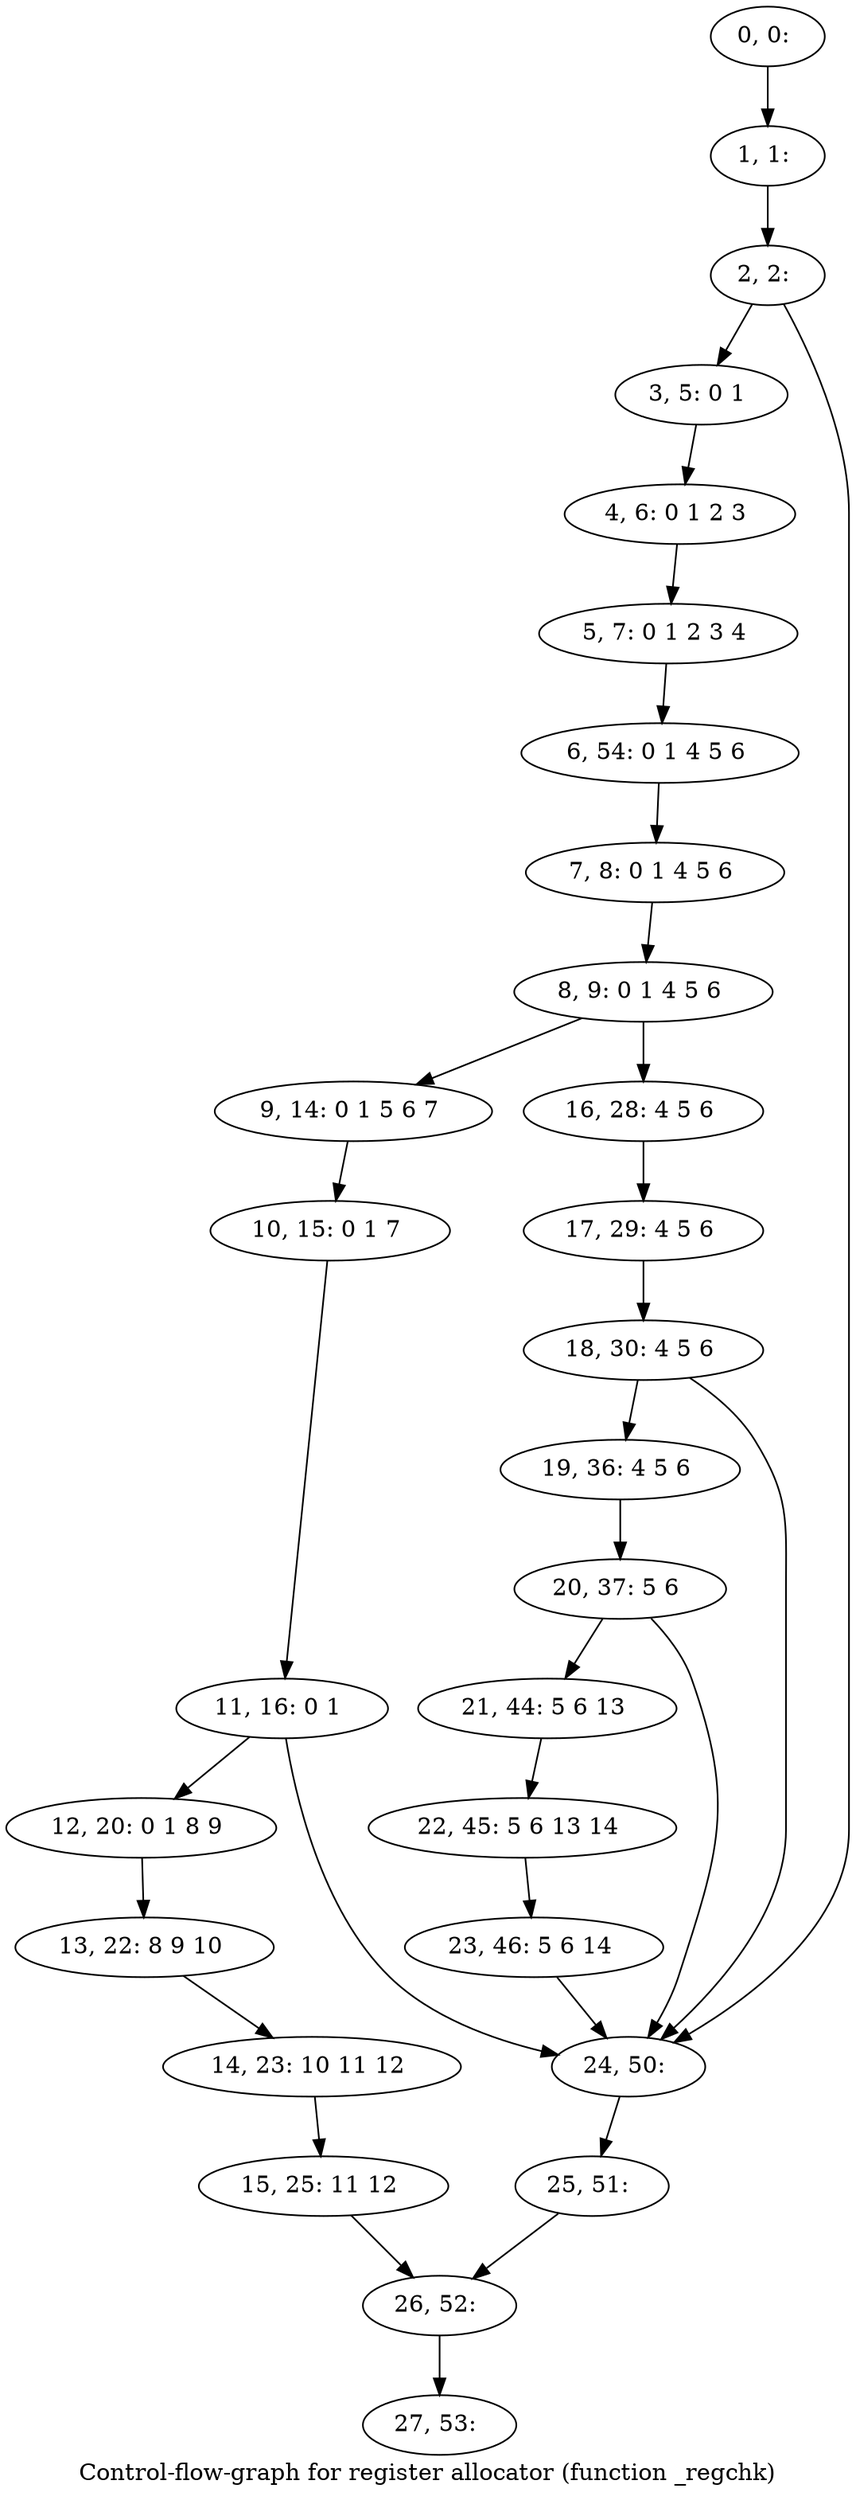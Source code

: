 digraph G {
graph [label="Control-flow-graph for register allocator (function _regchk)"]
0[label="0, 0: "];
1[label="1, 1: "];
2[label="2, 2: "];
3[label="3, 5: 0 1 "];
4[label="4, 6: 0 1 2 3 "];
5[label="5, 7: 0 1 2 3 4 "];
6[label="6, 54: 0 1 4 5 6 "];
7[label="7, 8: 0 1 4 5 6 "];
8[label="8, 9: 0 1 4 5 6 "];
9[label="9, 14: 0 1 5 6 7 "];
10[label="10, 15: 0 1 7 "];
11[label="11, 16: 0 1 "];
12[label="12, 20: 0 1 8 9 "];
13[label="13, 22: 8 9 10 "];
14[label="14, 23: 10 11 12 "];
15[label="15, 25: 11 12 "];
16[label="16, 28: 4 5 6 "];
17[label="17, 29: 4 5 6 "];
18[label="18, 30: 4 5 6 "];
19[label="19, 36: 4 5 6 "];
20[label="20, 37: 5 6 "];
21[label="21, 44: 5 6 13 "];
22[label="22, 45: 5 6 13 14 "];
23[label="23, 46: 5 6 14 "];
24[label="24, 50: "];
25[label="25, 51: "];
26[label="26, 52: "];
27[label="27, 53: "];
0->1 ;
1->2 ;
2->3 ;
2->24 ;
3->4 ;
4->5 ;
5->6 ;
6->7 ;
7->8 ;
8->9 ;
8->16 ;
9->10 ;
10->11 ;
11->12 ;
11->24 ;
12->13 ;
13->14 ;
14->15 ;
15->26 ;
16->17 ;
17->18 ;
18->19 ;
18->24 ;
19->20 ;
20->21 ;
20->24 ;
21->22 ;
22->23 ;
23->24 ;
24->25 ;
25->26 ;
26->27 ;
}
